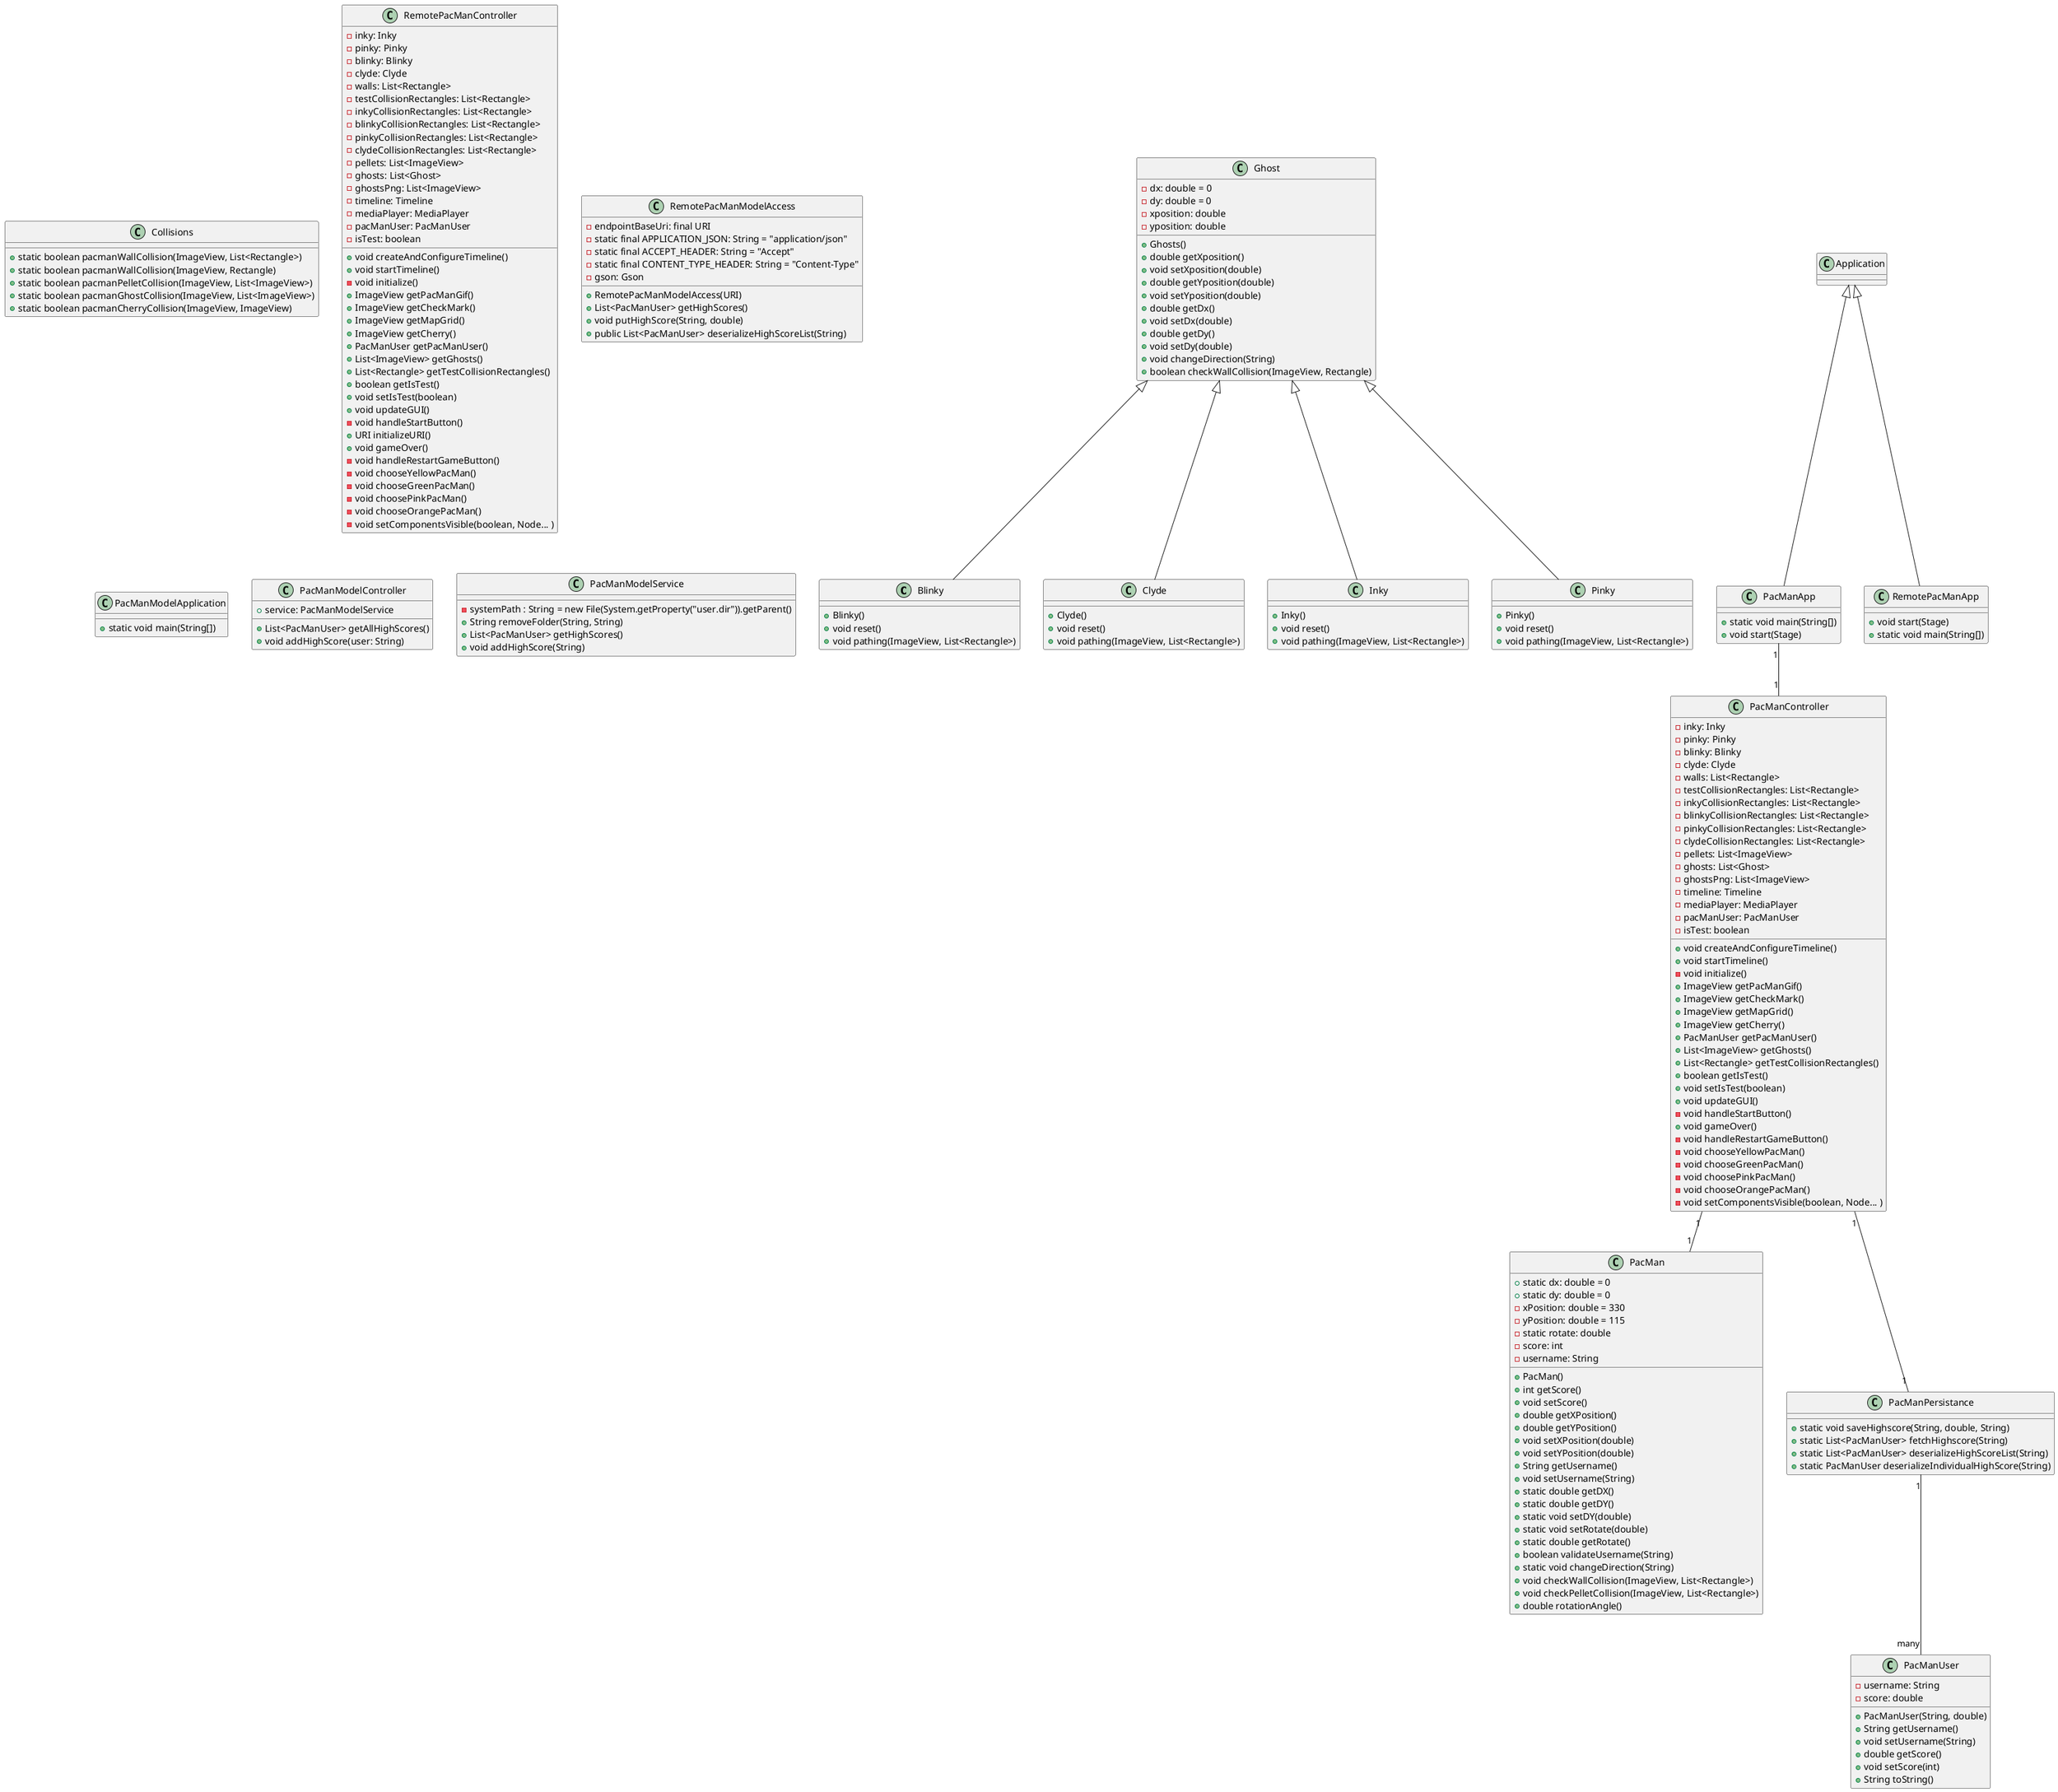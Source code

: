 @startuml
' UI
class Blinky extends Ghost{
    + Blinky()
    + void reset()
    + void pathing(ImageView, List<Rectangle>)
}

class Clyde  extends Ghost{
    + Clyde()
    + void reset()
    + void pathing(ImageView, List<Rectangle>)
}

class Ghost{
   - dx: double = 0
   - dy: double = 0
   - xposition: double
   - yposition: double
   + Ghosts()
   + double getXposition()
   + void setXposition(double)
   + double getYposition(double)
   + void setYposition(double)
   + double getDx()
   + void setDx(double)
   + double getDy()
   + void setDy(double)
   + void changeDirection(String)
   + boolean checkWallCollision(ImageView, Rectangle)
}

class Inky extends Ghost{
    + Inky()
    + void reset()
    + void pathing(ImageView, List<Rectangle>)
}

class PacMan {
+ static dx: double = 0
+ static dy: double = 0
- xPosition: double = 330
- yPosition: double = 115
- static rotate: double
- score: int
- username: String
+ PacMan()
+ int getScore()
+ void setScore()
+ double getXPosition()
+ double getYPosition()
+ void setXPosition(double)
+ void setYPosition(double)
+ String getUsername()
+ void setUsername(String)
+ static double getDX()
+ static double getDY()
+ static void setDY(double)
+ static void setRotate(double)
+ static double getRotate()
+ boolean validateUsername(String)
+ static void changeDirection(String)
+ void checkWallCollision(ImageView, List<Rectangle>)
+ void checkPelletCollision(ImageView, List<Rectangle>)
+ double rotationAngle()
}

class PacManUser{
- username: String
- score: double
+ PacManUser(String, double)
+ String getUsername()
+ void setUsername(String)
+ double getScore()
+ void setScore(int)
+ String toString()
}

class Pinky extends Ghost{
    + Pinky()
    + void reset()
    + void pathing(ImageView, List<Rectangle>)
}

class PacManPersistance{
+ static void saveHighscore(String, double, String)
+ static List<PacManUser> fetchHighscore(String)
+ static List<PacManUser> deserializeHighScoreList(String)
+ static PacManUser deserializeIndividualHighScore(String)
}

' UI
class Collisions{
 + static boolean pacmanWallCollision(ImageView, List<Rectangle>)
 + static boolean pacmanWallCollision(ImageView, Rectangle)
 + static boolean pacmanPelletCollision(ImageView, List<ImageView>)
 + static boolean pacmanGhostCollision(ImageView, List<ImageView>)
 + static boolean pacmanCherryCollision(ImageView, ImageView)
}

class PacManApp extends Application{
+ static void main(String[])
+ void start(Stage)
}

class PacManController {
- inky: Inky
- pinky: Pinky
- blinky: Blinky
- clyde: Clyde
- walls: List<Rectangle>
- testCollisionRectangles: List<Rectangle>
- inkyCollisionRectangles: List<Rectangle>
- blinkyCollisionRectangles: List<Rectangle>
- pinkyCollisionRectangles: List<Rectangle>
- clydeCollisionRectangles: List<Rectangle>
- pellets: List<ImageView>
- ghosts: List<Ghost>
- ghostsPng: List<ImageView> 
- timeline: Timeline
- mediaPlayer: MediaPlayer
- pacManUser: PacManUser
- isTest: boolean
+ void createAndConfigureTimeline()
+ void startTimeline()
- void initialize()
+ ImageView getPacManGif()
+ ImageView getCheckMark()
+ ImageView getMapGrid()
+ ImageView getCherry()
+ PacManUser getPacManUser()
+ List<ImageView> getGhosts()
+ List<Rectangle> getTestCollisionRectangles()
+ boolean getIsTest()
+ void setIsTest(boolean)
+ void updateGUI()
- void handleStartButton()
+ void gameOver()
- void handleRestartGameButton()
- void chooseYellowPacMan()
- void chooseGreenPacMan()
- void choosePinkPacMan()
- void chooseOrangePacMan()
- void setComponentsVisible(boolean, Node... )
}

class RemotePacManApp extends Application{
+ void start(Stage)
+ static void main(String[])
}

class RemotePacManController{
- inky: Inky
- pinky: Pinky
- blinky: Blinky
- clyde: Clyde
- walls: List<Rectangle>
- testCollisionRectangles: List<Rectangle>
- inkyCollisionRectangles: List<Rectangle>
- blinkyCollisionRectangles: List<Rectangle>
- pinkyCollisionRectangles: List<Rectangle>
- clydeCollisionRectangles: List<Rectangle>
- pellets: List<ImageView>
- ghosts: List<Ghost>
- ghostsPng: List<ImageView> 
- timeline: Timeline
- mediaPlayer: MediaPlayer
- pacManUser: PacManUser
- isTest: boolean
+ void createAndConfigureTimeline()
+ void startTimeline()
- void initialize()
+ ImageView getPacManGif()
+ ImageView getCheckMark()
+ ImageView getMapGrid()
+ ImageView getCherry()
+ PacManUser getPacManUser()
+ List<ImageView> getGhosts()
+ List<Rectangle> getTestCollisionRectangles()
+ boolean getIsTest()
+ void setIsTest(boolean)
+ void updateGUI()
- void handleStartButton()
+ URI initializeURI()
+ void gameOver()
- void handleRestartGameButton()
- void chooseYellowPacMan()
- void chooseGreenPacMan()
- void choosePinkPacMan()
- void chooseOrangePacMan()
- void setComponentsVisible(boolean, Node... )
}

class RemotePacManModelAccess{
- endpointBaseUri: final URI
- static final APPLICATION_JSON: String = "application/json"
- static final ACCEPT_HEADER: String = "Accept"
- static final CONTENT_TYPE_HEADER: String = "Content-Type"
- gson: Gson
+ RemotePacManModelAccess(URI)
+ List<PacManUser> getHighScores()
+ void putHighScore(String, double)
+ public List<PacManUser> deserializeHighScoreList(String)
}

' Restserver
class PacManModelApplication{
+ static void main(String[])
}


class PacManModelController {
    + service: PacManModelService
    + List<PacManUser> getAllHighScores()
    + void addHighScore(user: String)
}

class PacManModelService{
- systemPath : String = new File(System.getProperty("user.dir")).getParent()
+ String removeFolder(String, String)
+ List<PacManUser> getHighScores()
+ void addHighScore(String)
}


PacManApp "1" -- "1" PacManController 
PacManController  "1" -- "1" PacMan
PacManController "1" -- "1" PacManPersistance
PacManPersistance "1" -- "many" PacManUser

@enduml